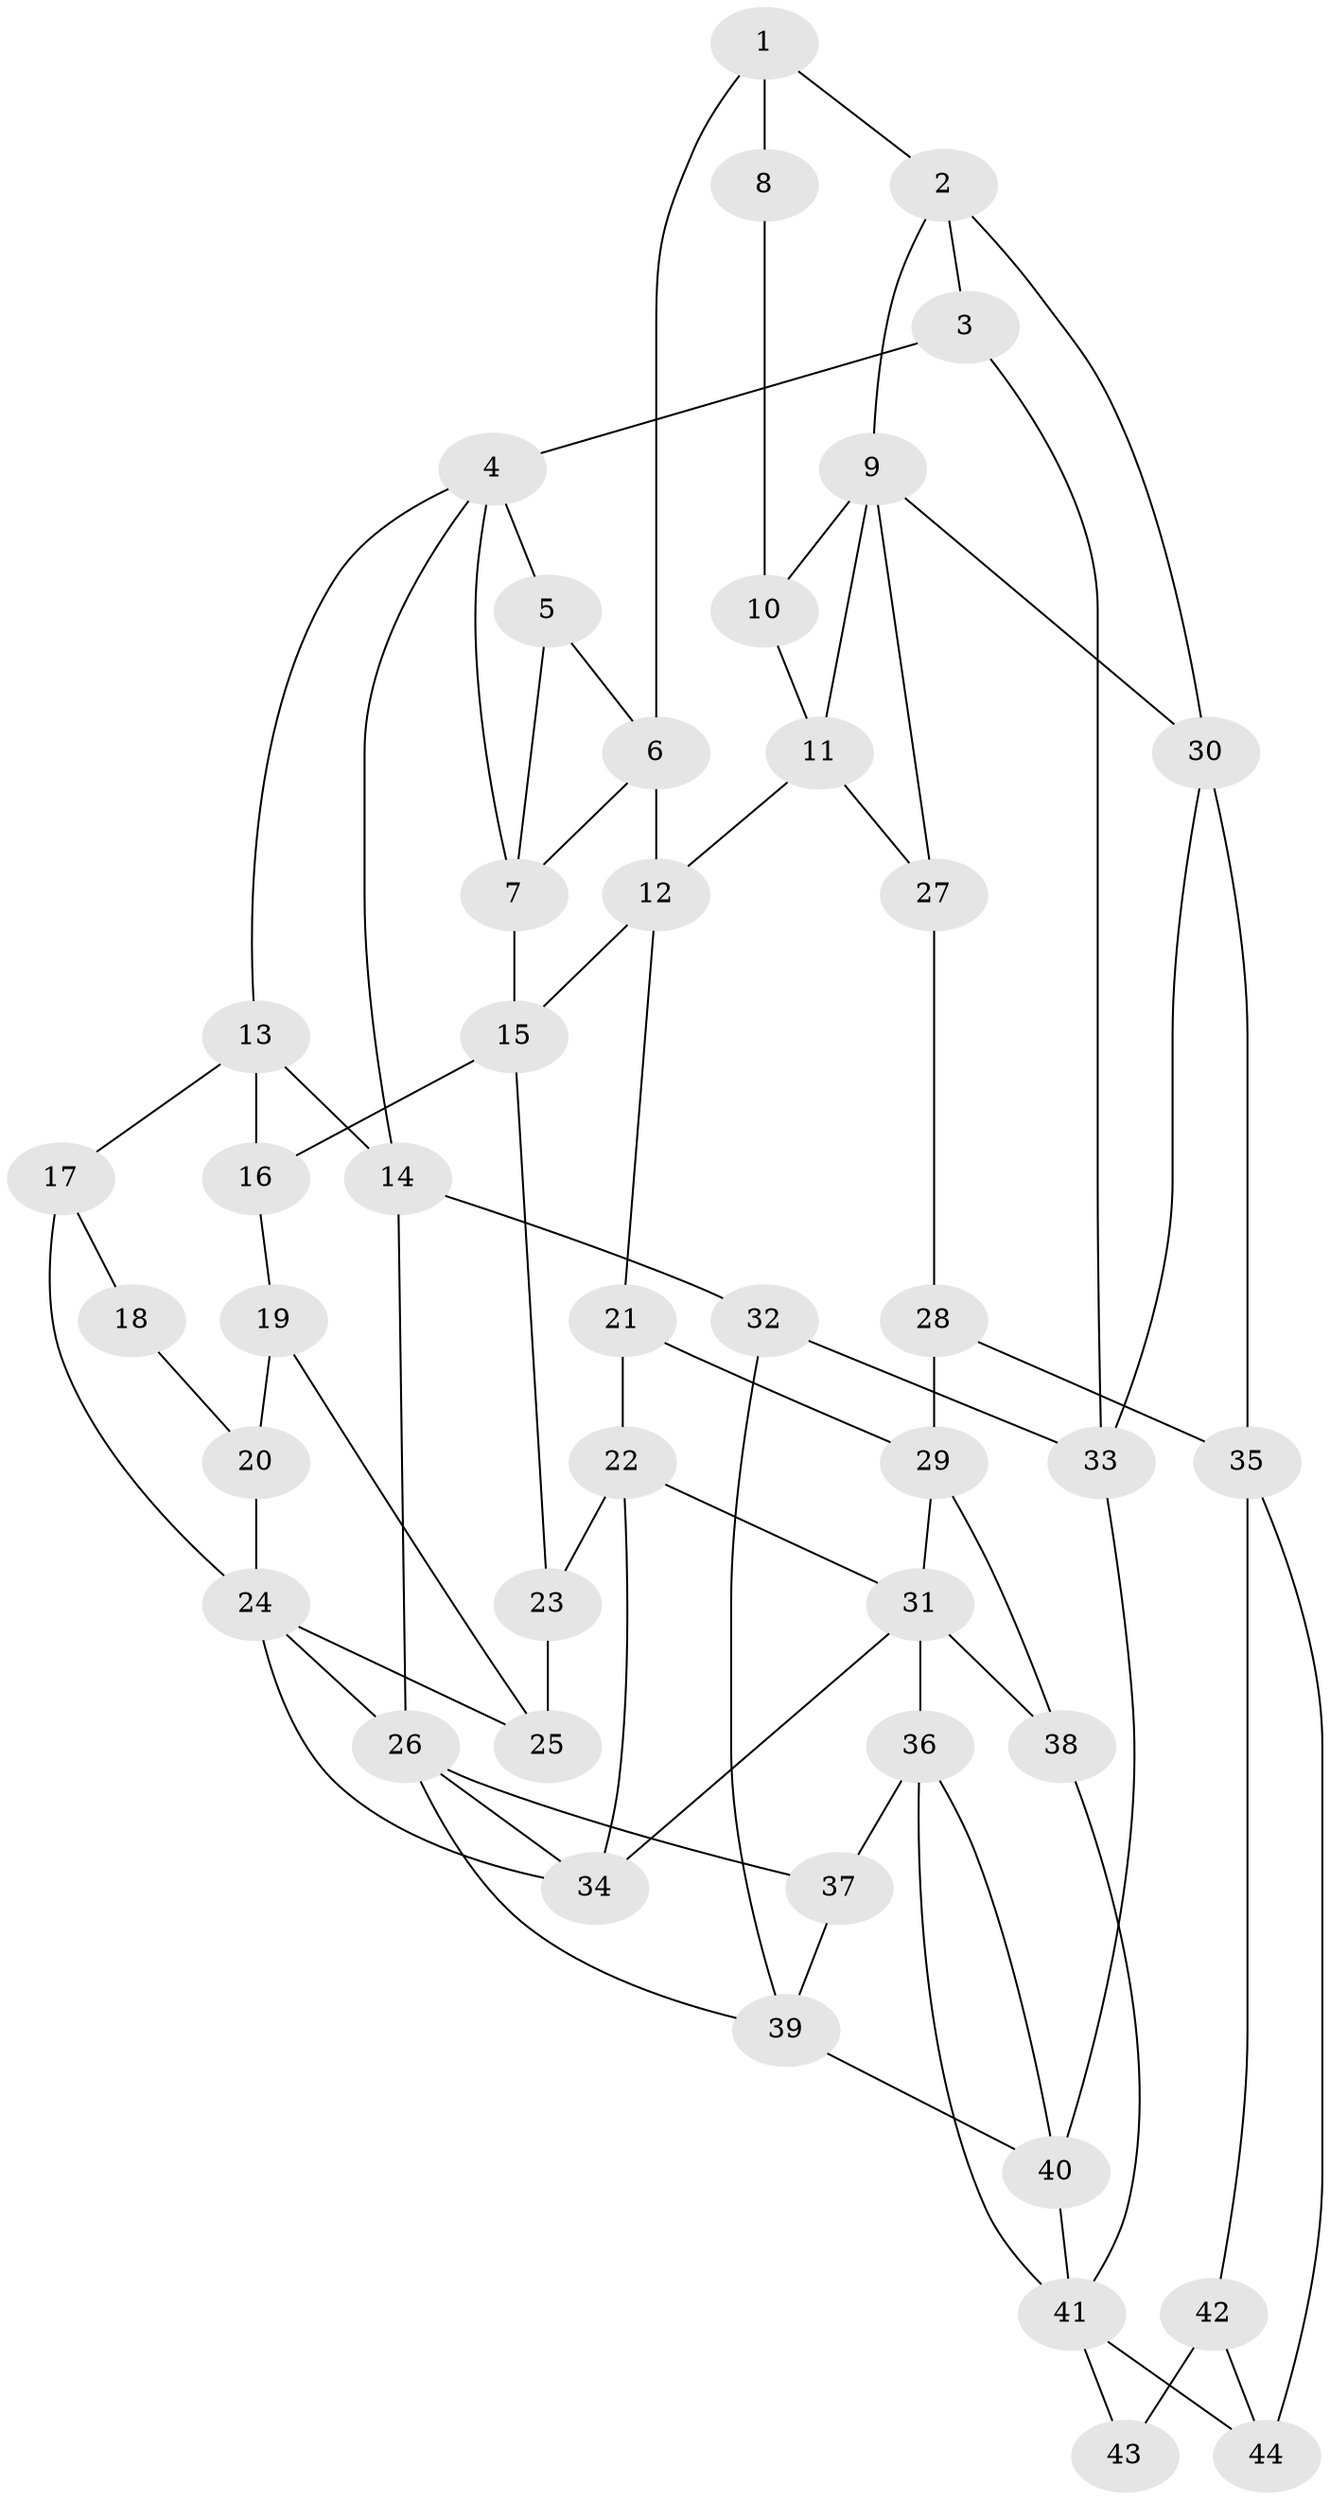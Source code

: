 // original degree distribution, {3: 0.02727272727272727, 4: 0.20909090909090908, 6: 0.20909090909090908, 5: 0.5545454545454546}
// Generated by graph-tools (version 1.1) at 2025/54/03/04/25 22:54:32]
// undirected, 44 vertices, 79 edges
graph export_dot {
  node [color=gray90,style=filled];
  1;
  2;
  3;
  4;
  5;
  6;
  7;
  8;
  9;
  10;
  11;
  12;
  13;
  14;
  15;
  16;
  17;
  18;
  19;
  20;
  21;
  22;
  23;
  24;
  25;
  26;
  27;
  28;
  29;
  30;
  31;
  32;
  33;
  34;
  35;
  36;
  37;
  38;
  39;
  40;
  41;
  42;
  43;
  44;
  1 -- 2 [weight=1.0];
  1 -- 6 [weight=2.0];
  1 -- 8 [weight=2.0];
  2 -- 3 [weight=1.0];
  2 -- 9 [weight=1.0];
  2 -- 30 [weight=1.0];
  3 -- 4 [weight=2.0];
  3 -- 33 [weight=1.0];
  4 -- 5 [weight=1.0];
  4 -- 7 [weight=1.0];
  4 -- 13 [weight=1.0];
  4 -- 14 [weight=1.0];
  5 -- 6 [weight=1.0];
  5 -- 7 [weight=1.0];
  6 -- 7 [weight=1.0];
  6 -- 12 [weight=2.0];
  7 -- 15 [weight=1.0];
  8 -- 10 [weight=1.0];
  9 -- 10 [weight=2.0];
  9 -- 11 [weight=1.0];
  9 -- 27 [weight=1.0];
  9 -- 30 [weight=1.0];
  10 -- 11 [weight=1.0];
  11 -- 12 [weight=2.0];
  11 -- 27 [weight=2.0];
  12 -- 15 [weight=1.0];
  12 -- 21 [weight=1.0];
  13 -- 14 [weight=1.0];
  13 -- 16 [weight=1.0];
  13 -- 17 [weight=1.0];
  14 -- 26 [weight=1.0];
  14 -- 32 [weight=1.0];
  15 -- 16 [weight=1.0];
  15 -- 23 [weight=2.0];
  16 -- 19 [weight=1.0];
  17 -- 18 [weight=1.0];
  17 -- 24 [weight=2.0];
  18 -- 20 [weight=1.0];
  19 -- 20 [weight=1.0];
  19 -- 25 [weight=1.0];
  20 -- 24 [weight=1.0];
  21 -- 22 [weight=1.0];
  21 -- 29 [weight=1.0];
  22 -- 23 [weight=2.0];
  22 -- 31 [weight=1.0];
  22 -- 34 [weight=1.0];
  23 -- 25 [weight=2.0];
  24 -- 25 [weight=1.0];
  24 -- 26 [weight=1.0];
  24 -- 34 [weight=1.0];
  26 -- 34 [weight=1.0];
  26 -- 37 [weight=1.0];
  26 -- 39 [weight=1.0];
  27 -- 28 [weight=2.0];
  28 -- 29 [weight=2.0];
  28 -- 35 [weight=2.0];
  29 -- 31 [weight=1.0];
  29 -- 38 [weight=1.0];
  30 -- 33 [weight=1.0];
  30 -- 35 [weight=1.0];
  31 -- 34 [weight=1.0];
  31 -- 36 [weight=2.0];
  31 -- 38 [weight=1.0];
  32 -- 33 [weight=1.0];
  32 -- 39 [weight=2.0];
  33 -- 40 [weight=1.0];
  35 -- 42 [weight=1.0];
  35 -- 44 [weight=1.0];
  36 -- 37 [weight=1.0];
  36 -- 40 [weight=1.0];
  36 -- 41 [weight=1.0];
  37 -- 39 [weight=1.0];
  38 -- 41 [weight=1.0];
  39 -- 40 [weight=2.0];
  40 -- 41 [weight=1.0];
  41 -- 43 [weight=1.0];
  41 -- 44 [weight=1.0];
  42 -- 43 [weight=2.0];
  42 -- 44 [weight=1.0];
}
